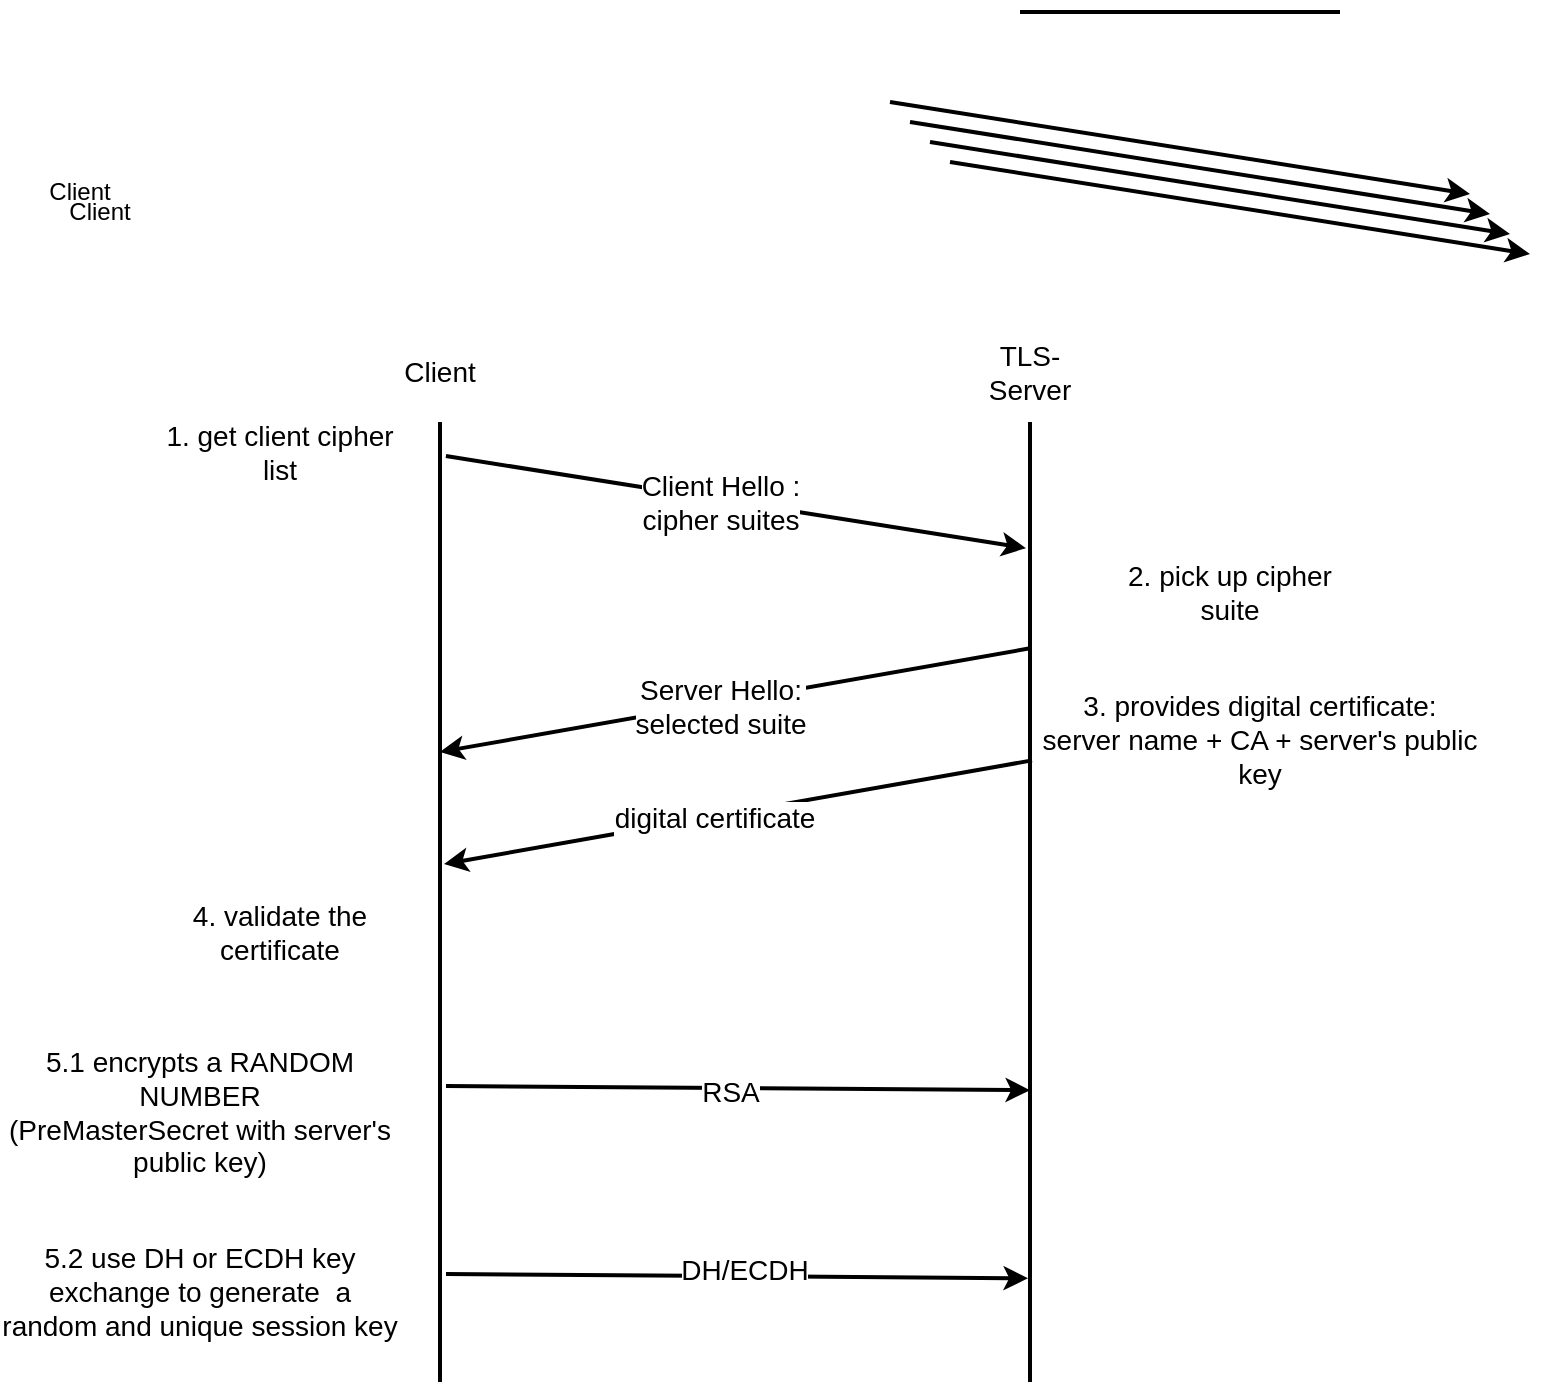 <mxfile version="22.1.4" type="github">
  <diagram name="Page-1" id="oHWZwroCV7d-bQeaQW5i">
    <mxGraphModel dx="1362" dy="795" grid="1" gridSize="10" guides="1" tooltips="1" connect="1" arrows="1" fold="1" page="1" pageScale="1" pageWidth="850" pageHeight="1100" math="0" shadow="0">
      <root>
        <mxCell id="0" />
        <mxCell id="1" parent="0" />
        <mxCell id="neNEP75Q85rgO_CUVwWe-3" value="" style="line;strokeWidth=2;html=1;" vertex="1" parent="1">
          <mxGeometry x="540" y="30" width="160" height="10" as="geometry" />
        </mxCell>
        <mxCell id="neNEP75Q85rgO_CUVwWe-4" value="" style="line;strokeWidth=2;html=1;rotation=90;fontSize=14;" vertex="1" parent="1">
          <mxGeometry x="305" y="417.5" width="480" height="125" as="geometry" />
        </mxCell>
        <mxCell id="neNEP75Q85rgO_CUVwWe-5" value="" style="line;strokeWidth=2;html=1;rotation=90;fontSize=14;" vertex="1" parent="1">
          <mxGeometry x="10" y="440" width="480" height="80" as="geometry" />
        </mxCell>
        <mxCell id="neNEP75Q85rgO_CUVwWe-8" value="" style="endArrow=classic;html=1;rounded=0;strokeWidth=2;exitX=0.025;exitY=0.463;exitDx=0;exitDy=0;exitPerimeter=0;entryX=0.121;entryY=0.516;entryDx=0;entryDy=0;entryPerimeter=0;fontSize=14;" edge="1" parent="1">
          <mxGeometry width="50" height="50" relative="1" as="geometry">
            <mxPoint x="252.96" y="257" as="sourcePoint" />
            <mxPoint x="543" y="303.08" as="targetPoint" />
          </mxGeometry>
        </mxCell>
        <mxCell id="neNEP75Q85rgO_CUVwWe-22" value="&lt;div style=&quot;font-size: 14px;&quot;&gt;Client Hello :&lt;/div&gt;&lt;div style=&quot;font-size: 14px;&quot;&gt;cipher suites&lt;br style=&quot;font-size: 14px;&quot;&gt;&lt;/div&gt;" style="edgeLabel;html=1;align=center;verticalAlign=middle;resizable=0;points=[];fontSize=14;" vertex="1" connectable="0" parent="neNEP75Q85rgO_CUVwWe-8">
          <mxGeometry x="-0.165" y="-1" relative="1" as="geometry">
            <mxPoint x="16" y="3" as="offset" />
          </mxGeometry>
        </mxCell>
        <mxCell id="neNEP75Q85rgO_CUVwWe-9" value="" style="endArrow=classic;html=1;rounded=0;strokeWidth=2;exitX=0.025;exitY=0.463;exitDx=0;exitDy=0;exitPerimeter=0;entryX=0.121;entryY=0.516;entryDx=0;entryDy=0;entryPerimeter=0;" edge="1" parent="1">
          <mxGeometry width="50" height="50" relative="1" as="geometry">
            <mxPoint x="475" y="80" as="sourcePoint" />
            <mxPoint x="765" y="126" as="targetPoint" />
          </mxGeometry>
        </mxCell>
        <mxCell id="neNEP75Q85rgO_CUVwWe-10" value="" style="endArrow=classic;html=1;rounded=0;strokeWidth=2;exitX=0.025;exitY=0.463;exitDx=0;exitDy=0;exitPerimeter=0;entryX=0.121;entryY=0.516;entryDx=0;entryDy=0;entryPerimeter=0;" edge="1" parent="1">
          <mxGeometry width="50" height="50" relative="1" as="geometry">
            <mxPoint x="485" y="90" as="sourcePoint" />
            <mxPoint x="775" y="136" as="targetPoint" />
          </mxGeometry>
        </mxCell>
        <mxCell id="neNEP75Q85rgO_CUVwWe-11" value="" style="endArrow=classic;html=1;rounded=0;strokeWidth=2;exitX=0.19;exitY=0.492;exitDx=0;exitDy=0;exitPerimeter=0;entryX=0.298;entryY=0.475;entryDx=0;entryDy=0;entryPerimeter=0;fontSize=14;" edge="1" parent="1">
          <mxGeometry width="50" height="50" relative="1" as="geometry">
            <mxPoint x="546" y="409.2" as="sourcePoint" />
            <mxPoint x="252" y="461.04" as="targetPoint" />
          </mxGeometry>
        </mxCell>
        <mxCell id="neNEP75Q85rgO_CUVwWe-26" value="digital certificate" style="edgeLabel;html=1;align=center;verticalAlign=middle;resizable=0;points=[];fontSize=14;" vertex="1" connectable="0" parent="neNEP75Q85rgO_CUVwWe-11">
          <mxGeometry x="0.083" y="1" relative="1" as="geometry">
            <mxPoint as="offset" />
          </mxGeometry>
        </mxCell>
        <mxCell id="neNEP75Q85rgO_CUVwWe-12" value="" style="endArrow=classic;html=1;rounded=0;strokeWidth=2;entryX=0.25;entryY=0.5;entryDx=0;entryDy=0;entryPerimeter=0;exitX=0.142;exitY=0.5;exitDx=0;exitDy=0;exitPerimeter=0;fontSize=14;" edge="1" parent="1">
          <mxGeometry width="50" height="50" relative="1" as="geometry">
            <mxPoint x="545" y="353.16" as="sourcePoint" />
            <mxPoint x="250" y="405" as="targetPoint" />
          </mxGeometry>
        </mxCell>
        <mxCell id="neNEP75Q85rgO_CUVwWe-23" value="&lt;div style=&quot;font-size: 14px;&quot;&gt;Server Hello:&lt;/div&gt;&lt;div style=&quot;font-size: 14px;&quot;&gt;selected suite&lt;br style=&quot;font-size: 14px;&quot;&gt;&lt;/div&gt;" style="edgeLabel;html=1;align=center;verticalAlign=middle;resizable=0;points=[];fontSize=14;" vertex="1" connectable="0" parent="neNEP75Q85rgO_CUVwWe-12">
          <mxGeometry x="0.21" y="-3" relative="1" as="geometry">
            <mxPoint x="24" as="offset" />
          </mxGeometry>
        </mxCell>
        <mxCell id="neNEP75Q85rgO_CUVwWe-13" value="" style="endArrow=classic;html=1;rounded=0;strokeWidth=2;exitX=0.025;exitY=0.463;exitDx=0;exitDy=0;exitPerimeter=0;entryX=0.696;entryY=0.5;entryDx=0;entryDy=0;entryPerimeter=0;fontSize=14;" edge="1" parent="1" target="neNEP75Q85rgO_CUVwWe-4">
          <mxGeometry width="50" height="50" relative="1" as="geometry">
            <mxPoint x="253" y="572" as="sourcePoint" />
            <mxPoint x="543" y="618" as="targetPoint" />
          </mxGeometry>
        </mxCell>
        <mxCell id="neNEP75Q85rgO_CUVwWe-33" value="RSA" style="edgeLabel;html=1;align=center;verticalAlign=middle;resizable=0;points=[];fontSize=14;" vertex="1" connectable="0" parent="neNEP75Q85rgO_CUVwWe-13">
          <mxGeometry x="-0.027" y="-2" relative="1" as="geometry">
            <mxPoint as="offset" />
          </mxGeometry>
        </mxCell>
        <mxCell id="neNEP75Q85rgO_CUVwWe-14" value="" style="endArrow=classic;html=1;rounded=0;strokeWidth=2;exitX=0.025;exitY=0.463;exitDx=0;exitDy=0;exitPerimeter=0;entryX=0.121;entryY=0.516;entryDx=0;entryDy=0;entryPerimeter=0;" edge="1" parent="1">
          <mxGeometry width="50" height="50" relative="1" as="geometry">
            <mxPoint x="495" y="100" as="sourcePoint" />
            <mxPoint x="785" y="146" as="targetPoint" />
          </mxGeometry>
        </mxCell>
        <mxCell id="neNEP75Q85rgO_CUVwWe-15" value="" style="endArrow=classic;html=1;rounded=0;strokeWidth=2;exitX=0.025;exitY=0.463;exitDx=0;exitDy=0;exitPerimeter=0;entryX=0.121;entryY=0.516;entryDx=0;entryDy=0;entryPerimeter=0;" edge="1" parent="1">
          <mxGeometry width="50" height="50" relative="1" as="geometry">
            <mxPoint x="505" y="110" as="sourcePoint" />
            <mxPoint x="795" y="156" as="targetPoint" />
          </mxGeometry>
        </mxCell>
        <mxCell id="neNEP75Q85rgO_CUVwWe-16" value="" style="endArrow=classic;html=1;rounded=0;strokeWidth=2;exitX=0.025;exitY=0.463;exitDx=0;exitDy=0;exitPerimeter=0;entryX=0.892;entryY=0.508;entryDx=0;entryDy=0;entryPerimeter=0;fontSize=14;" edge="1" parent="1" target="neNEP75Q85rgO_CUVwWe-4">
          <mxGeometry width="50" height="50" relative="1" as="geometry">
            <mxPoint x="253" y="666" as="sourcePoint" />
            <mxPoint x="543" y="712" as="targetPoint" />
          </mxGeometry>
        </mxCell>
        <mxCell id="neNEP75Q85rgO_CUVwWe-34" value="DH/ECDH" style="edgeLabel;html=1;align=center;verticalAlign=middle;resizable=0;points=[];fontSize=14;" vertex="1" connectable="0" parent="neNEP75Q85rgO_CUVwWe-16">
          <mxGeometry x="-0.1" y="3" relative="1" as="geometry">
            <mxPoint x="18" as="offset" />
          </mxGeometry>
        </mxCell>
        <mxCell id="neNEP75Q85rgO_CUVwWe-17" value="Client" style="text;html=1;strokeColor=none;fillColor=none;align=center;verticalAlign=middle;whiteSpace=wrap;rounded=0;fontSize=14;" vertex="1" parent="1">
          <mxGeometry x="220" y="200" width="60" height="30" as="geometry" />
        </mxCell>
        <mxCell id="neNEP75Q85rgO_CUVwWe-18" value="TLS-Server" style="text;html=1;strokeColor=none;fillColor=none;align=center;verticalAlign=middle;whiteSpace=wrap;rounded=0;fontSize=14;" vertex="1" parent="1">
          <mxGeometry x="510" y="200" width="70" height="30" as="geometry" />
        </mxCell>
        <mxCell id="neNEP75Q85rgO_CUVwWe-19" value="Client" style="text;html=1;strokeColor=none;fillColor=none;align=center;verticalAlign=middle;whiteSpace=wrap;rounded=0;" vertex="1" parent="1">
          <mxGeometry x="40" y="110" width="60" height="30" as="geometry" />
        </mxCell>
        <mxCell id="neNEP75Q85rgO_CUVwWe-20" value="Client" style="text;html=1;strokeColor=none;fillColor=none;align=center;verticalAlign=middle;whiteSpace=wrap;rounded=0;" vertex="1" parent="1">
          <mxGeometry x="50" y="120" width="60" height="30" as="geometry" />
        </mxCell>
        <mxCell id="neNEP75Q85rgO_CUVwWe-21" value="2. pick up cipher suite" style="text;html=1;strokeColor=none;fillColor=none;align=center;verticalAlign=middle;whiteSpace=wrap;rounded=0;fontSize=14;" vertex="1" parent="1">
          <mxGeometry x="585" y="310" width="120" height="30" as="geometry" />
        </mxCell>
        <mxCell id="neNEP75Q85rgO_CUVwWe-25" value="&lt;div style=&quot;font-size: 14px;&quot;&gt;3. provides digital certificate:&lt;/div&gt;&lt;div style=&quot;font-size: 14px;&quot;&gt;server name + CA + server&#39;s public key&lt;br style=&quot;font-size: 14px;&quot;&gt;&lt;/div&gt;" style="text;html=1;strokeColor=none;fillColor=none;align=center;verticalAlign=middle;whiteSpace=wrap;rounded=0;fontSize=14;" vertex="1" parent="1">
          <mxGeometry x="550" y="387.5" width="220" height="22.5" as="geometry" />
        </mxCell>
        <mxCell id="neNEP75Q85rgO_CUVwWe-27" value="1. get client cipher list" style="text;html=1;strokeColor=none;fillColor=none;align=center;verticalAlign=middle;whiteSpace=wrap;rounded=0;fontSize=14;" vertex="1" parent="1">
          <mxGeometry x="110" y="240" width="120" height="30" as="geometry" />
        </mxCell>
        <mxCell id="neNEP75Q85rgO_CUVwWe-28" value="4. validate the certificate" style="text;html=1;strokeColor=none;fillColor=none;align=center;verticalAlign=middle;whiteSpace=wrap;rounded=0;fontSize=14;" vertex="1" parent="1">
          <mxGeometry x="110" y="480" width="120" height="30" as="geometry" />
        </mxCell>
        <mxCell id="neNEP75Q85rgO_CUVwWe-30" value="&lt;div style=&quot;font-size: 14px;&quot;&gt;5.1 encrypts a RANDOM NUMBER&lt;/div&gt;&lt;div style=&quot;font-size: 14px;&quot;&gt;(PreMasterSecret with server&#39;s public key)&lt;/div&gt;" style="text;html=1;strokeColor=none;fillColor=none;align=center;verticalAlign=middle;whiteSpace=wrap;rounded=0;fontSize=14;" vertex="1" parent="1">
          <mxGeometry x="30" y="580" width="200" height="10" as="geometry" />
        </mxCell>
        <mxCell id="neNEP75Q85rgO_CUVwWe-32" value="5.2 use DH or ECDH key exchange to generate&amp;nbsp; a random and unique session key" style="text;html=1;strokeColor=none;fillColor=none;align=center;verticalAlign=middle;whiteSpace=wrap;rounded=0;fontSize=14;" vertex="1" parent="1">
          <mxGeometry x="30" y="670" width="200" height="10" as="geometry" />
        </mxCell>
      </root>
    </mxGraphModel>
  </diagram>
</mxfile>
